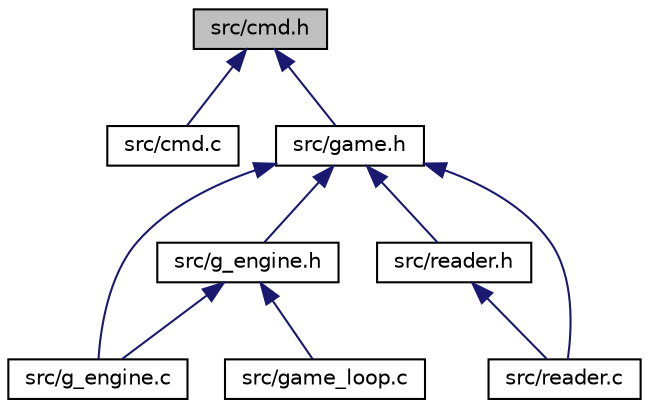 digraph "src/cmd.h"
{
  edge [fontname="Helvetica",fontsize="10",labelfontname="Helvetica",labelfontsize="10"];
  node [fontname="Helvetica",fontsize="10",shape=record];
  Node4 [label="src/cmd.h",height=0.2,width=0.4,color="black", fillcolor="grey75", style="filled", fontcolor="black"];
  Node4 -> Node5 [dir="back",color="midnightblue",fontsize="10",style="solid",fontname="Helvetica"];
  Node5 [label="src/cmd.c",height=0.2,width=0.4,color="black", fillcolor="white", style="filled",URL="$cmd_8c.html",tooltip="Command source code. "];
  Node4 -> Node6 [dir="back",color="midnightblue",fontsize="10",style="solid",fontname="Helvetica"];
  Node6 [label="src/game.h",height=0.2,width=0.4,color="black", fillcolor="white", style="filled",URL="$game_8h.html",tooltip="It defines the game interface. "];
  Node6 -> Node7 [dir="back",color="midnightblue",fontsize="10",style="solid",fontname="Helvetica"];
  Node7 [label="src/g_engine.c",height=0.2,width=0.4,color="black", fillcolor="white", style="filled",URL="$g__engine_8c.html",tooltip="Graphic engine source code. "];
  Node6 -> Node8 [dir="back",color="midnightblue",fontsize="10",style="solid",fontname="Helvetica"];
  Node8 [label="src/g_engine.h",height=0.2,width=0.4,color="black", fillcolor="white", style="filled",URL="$g__engine_8h.html",tooltip="Main graphic engine. "];
  Node8 -> Node7 [dir="back",color="midnightblue",fontsize="10",style="solid",fontname="Helvetica"];
  Node8 -> Node9 [dir="back",color="midnightblue",fontsize="10",style="solid",fontname="Helvetica"];
  Node9 [label="src/game_loop.c",height=0.2,width=0.4,color="black", fillcolor="white", style="filled",URL="$game__loop_8c.html",tooltip="Main game loop. "];
  Node6 -> Node10 [dir="back",color="midnightblue",fontsize="10",style="solid",fontname="Helvetica"];
  Node10 [label="src/reader.h",height=0.2,width=0.4,color="black", fillcolor="white", style="filled",URL="$reader_8h.html",tooltip="Defines a game reader. "];
  Node10 -> Node11 [dir="back",color="midnightblue",fontsize="10",style="solid",fontname="Helvetica"];
  Node11 [label="src/reader.c",height=0.2,width=0.4,color="black", fillcolor="white", style="filled",URL="$reader_8c.html",tooltip="Main game reader. "];
  Node6 -> Node11 [dir="back",color="midnightblue",fontsize="10",style="solid",fontname="Helvetica"];
}
